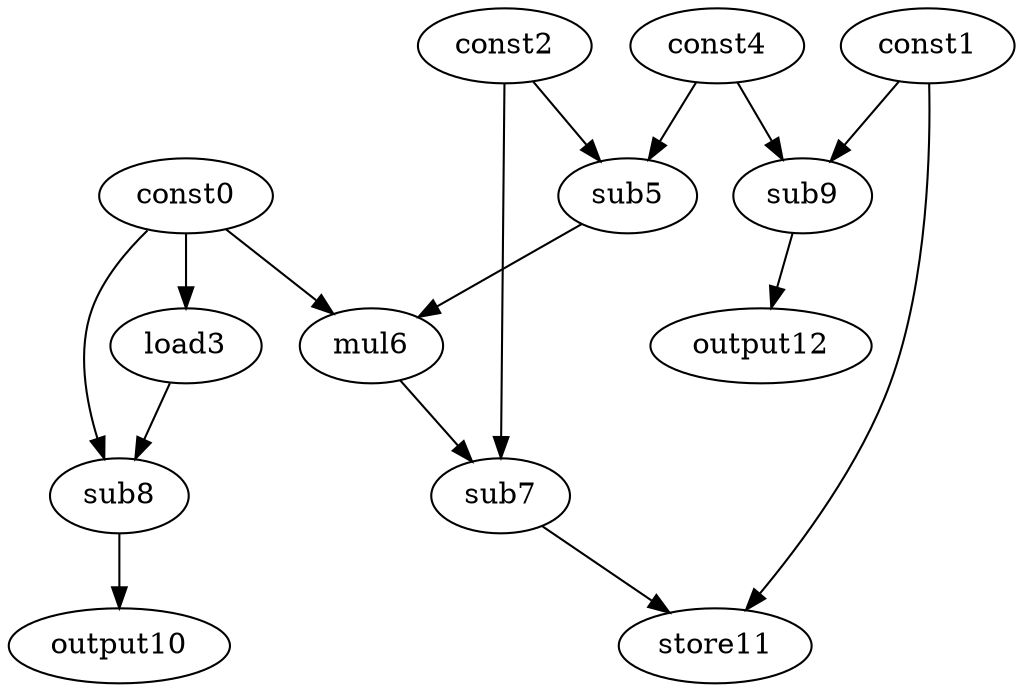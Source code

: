 digraph G { 
const0[opcode=const]; 
const1[opcode=const]; 
const2[opcode=const]; 
load3[opcode=load]; 
const4[opcode=const]; 
sub5[opcode=sub]; 
mul6[opcode=mul]; 
sub7[opcode=sub]; 
sub8[opcode=sub]; 
sub9[opcode=sub]; 
output10[opcode=output]; 
store11[opcode=store]; 
output12[opcode=output]; 
const0->load3[operand=0];
const2->sub5[operand=0];
const4->sub5[operand=1];
const1->sub9[operand=0];
const4->sub9[operand=1];
const0->mul6[operand=0];
sub5->mul6[operand=1];
const0->sub8[operand=0];
load3->sub8[operand=1];
sub9->output12[operand=0];
const2->sub7[operand=0];
mul6->sub7[operand=1];
sub8->output10[operand=0];
const1->store11[operand=0];
sub7->store11[operand=1];
}
